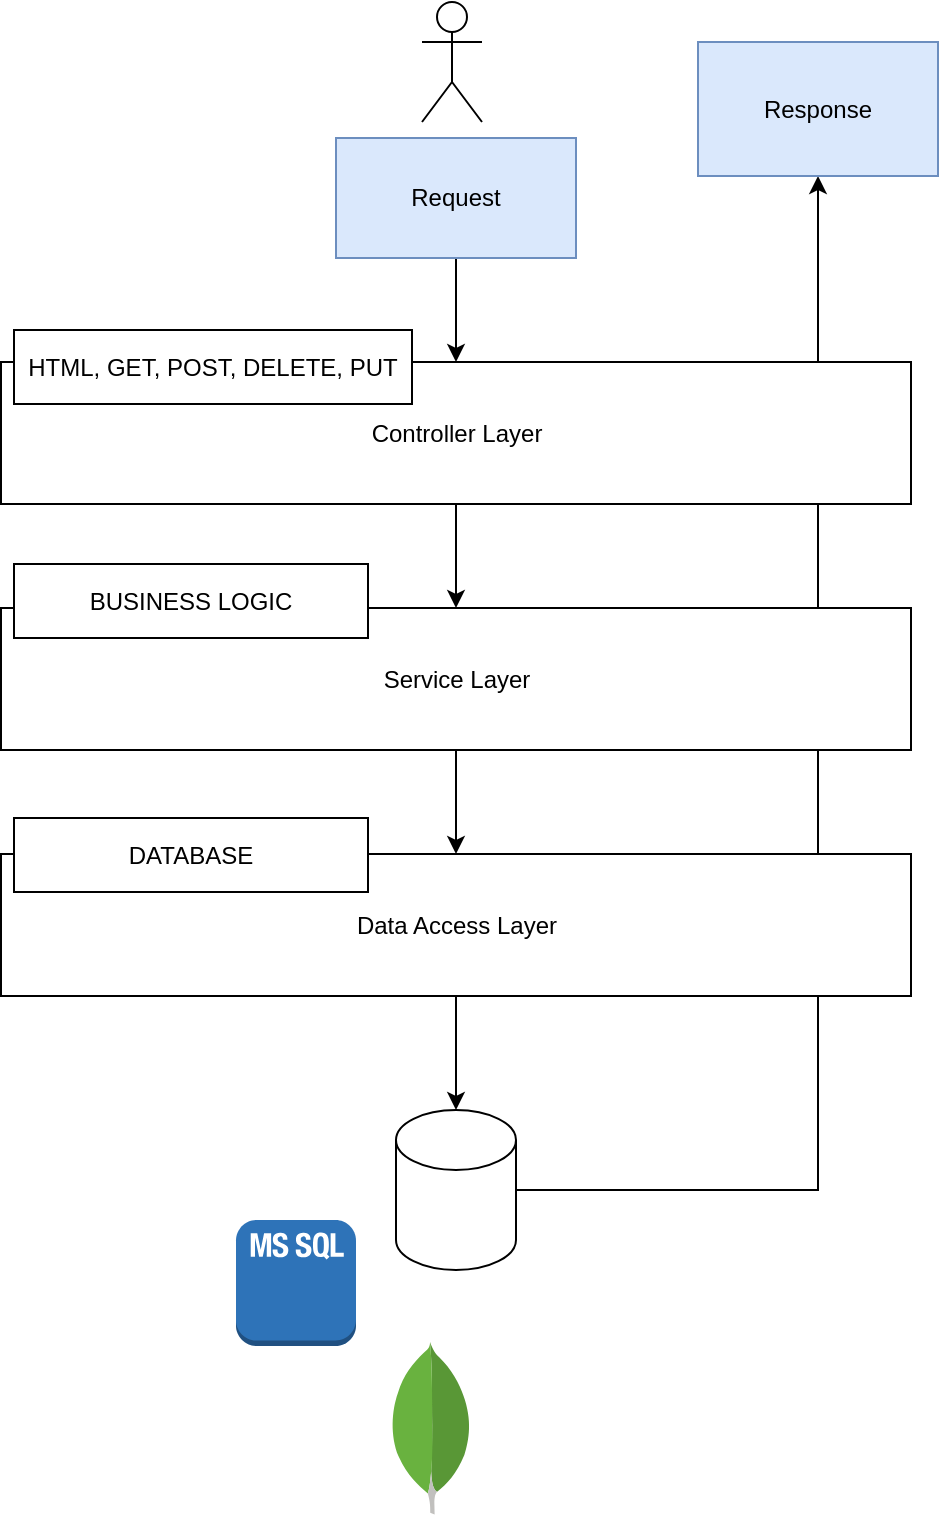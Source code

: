 <mxfile version="13.10.9" type="github">
  <diagram id="kgpKYQtTHZ0yAKxKKP6v" name="Page-1">
    <mxGraphModel dx="1108" dy="520" grid="0" gridSize="10" guides="1" tooltips="1" connect="1" arrows="1" fold="1" page="1" pageScale="1" pageWidth="850" pageHeight="1100" math="0" shadow="0">
      <root>
        <mxCell id="0" />
        <mxCell id="1" parent="0" />
        <mxCell id="EAmPEw7BiVeHTAejZ5_4-25" value="" style="edgeStyle=orthogonalEdgeStyle;rounded=0;orthogonalLoop=1;jettySize=auto;html=1;entryX=0.5;entryY=1;entryDx=0;entryDy=0;" edge="1" parent="1" source="EAmPEw7BiVeHTAejZ5_4-7" target="EAmPEw7BiVeHTAejZ5_4-3">
          <mxGeometry relative="1" as="geometry">
            <mxPoint x="739" y="413" as="targetPoint" />
            <Array as="points">
              <mxPoint x="653" y="643" />
            </Array>
          </mxGeometry>
        </mxCell>
        <mxCell id="EAmPEw7BiVeHTAejZ5_4-1" value="Actor" style="shape=umlActor;verticalLabelPosition=bottom;verticalAlign=top;html=1;outlineConnect=0;" vertex="1" parent="1">
          <mxGeometry x="455" y="49" width="30" height="60" as="geometry" />
        </mxCell>
        <mxCell id="EAmPEw7BiVeHTAejZ5_4-15" style="edgeStyle=orthogonalEdgeStyle;rounded=0;orthogonalLoop=1;jettySize=auto;html=1;exitX=0.5;exitY=1;exitDx=0;exitDy=0;entryX=0.5;entryY=0;entryDx=0;entryDy=0;" edge="1" parent="1" source="EAmPEw7BiVeHTAejZ5_4-2" target="EAmPEw7BiVeHTAejZ5_4-4">
          <mxGeometry relative="1" as="geometry" />
        </mxCell>
        <mxCell id="EAmPEw7BiVeHTAejZ5_4-2" value="Request" style="rounded=0;whiteSpace=wrap;html=1;fillColor=#dae8fc;strokeColor=#6c8ebf;" vertex="1" parent="1">
          <mxGeometry x="412" y="117" width="120" height="60" as="geometry" />
        </mxCell>
        <mxCell id="EAmPEw7BiVeHTAejZ5_4-3" value="Response" style="rounded=0;whiteSpace=wrap;html=1;fillColor=#dae8fc;strokeColor=#6c8ebf;" vertex="1" parent="1">
          <mxGeometry x="593" y="69" width="120" height="67" as="geometry" />
        </mxCell>
        <mxCell id="EAmPEw7BiVeHTAejZ5_4-16" value="" style="edgeStyle=orthogonalEdgeStyle;rounded=0;orthogonalLoop=1;jettySize=auto;html=1;" edge="1" parent="1" source="EAmPEw7BiVeHTAejZ5_4-4" target="EAmPEw7BiVeHTAejZ5_4-5">
          <mxGeometry relative="1" as="geometry" />
        </mxCell>
        <mxCell id="EAmPEw7BiVeHTAejZ5_4-4" value="Controller Layer" style="rounded=0;whiteSpace=wrap;html=1;" vertex="1" parent="1">
          <mxGeometry x="244.5" y="229" width="455" height="71" as="geometry" />
        </mxCell>
        <mxCell id="EAmPEw7BiVeHTAejZ5_4-17" value="" style="edgeStyle=orthogonalEdgeStyle;rounded=0;orthogonalLoop=1;jettySize=auto;html=1;" edge="1" parent="1" source="EAmPEw7BiVeHTAejZ5_4-5" target="EAmPEw7BiVeHTAejZ5_4-6">
          <mxGeometry relative="1" as="geometry" />
        </mxCell>
        <mxCell id="EAmPEw7BiVeHTAejZ5_4-5" value="Service Layer" style="rounded=0;whiteSpace=wrap;html=1;" vertex="1" parent="1">
          <mxGeometry x="244.5" y="352" width="455" height="71" as="geometry" />
        </mxCell>
        <mxCell id="EAmPEw7BiVeHTAejZ5_4-18" value="" style="edgeStyle=orthogonalEdgeStyle;rounded=0;orthogonalLoop=1;jettySize=auto;html=1;" edge="1" parent="1" source="EAmPEw7BiVeHTAejZ5_4-6" target="EAmPEw7BiVeHTAejZ5_4-7">
          <mxGeometry relative="1" as="geometry" />
        </mxCell>
        <mxCell id="EAmPEw7BiVeHTAejZ5_4-6" value="Data Access Layer" style="rounded=0;whiteSpace=wrap;html=1;" vertex="1" parent="1">
          <mxGeometry x="244.5" y="475" width="455" height="71" as="geometry" />
        </mxCell>
        <mxCell id="EAmPEw7BiVeHTAejZ5_4-7" value="" style="shape=cylinder3;whiteSpace=wrap;html=1;boundedLbl=1;backgroundOutline=1;size=15;" vertex="1" parent="1">
          <mxGeometry x="442" y="603" width="60" height="80" as="geometry" />
        </mxCell>
        <mxCell id="EAmPEw7BiVeHTAejZ5_4-8" value="" style="outlineConnect=0;dashed=0;verticalLabelPosition=bottom;verticalAlign=top;align=center;html=1;shape=mxgraph.aws3.ms_sql_instance_2;fillColor=#2E73B8;gradientColor=none;" vertex="1" parent="1">
          <mxGeometry x="362" y="658" width="60" height="63" as="geometry" />
        </mxCell>
        <mxCell id="EAmPEw7BiVeHTAejZ5_4-9" value="" style="dashed=0;outlineConnect=0;html=1;align=center;labelPosition=center;verticalLabelPosition=bottom;verticalAlign=top;shape=mxgraph.weblogos.mongodb" vertex="1" parent="1">
          <mxGeometry x="439" y="719" width="41.2" height="86.2" as="geometry" />
        </mxCell>
        <mxCell id="EAmPEw7BiVeHTAejZ5_4-19" value="HTML, GET, POST, DELETE, PUT" style="rounded=0;whiteSpace=wrap;html=1;" vertex="1" parent="1">
          <mxGeometry x="251" y="213" width="199" height="37" as="geometry" />
        </mxCell>
        <mxCell id="EAmPEw7BiVeHTAejZ5_4-22" value="BUSINESS LOGIC" style="rounded=0;whiteSpace=wrap;html=1;" vertex="1" parent="1">
          <mxGeometry x="251" y="330" width="177" height="37" as="geometry" />
        </mxCell>
        <mxCell id="EAmPEw7BiVeHTAejZ5_4-23" value="DATABASE" style="rounded=0;whiteSpace=wrap;html=1;" vertex="1" parent="1">
          <mxGeometry x="251" y="457" width="177" height="37" as="geometry" />
        </mxCell>
      </root>
    </mxGraphModel>
  </diagram>
</mxfile>
